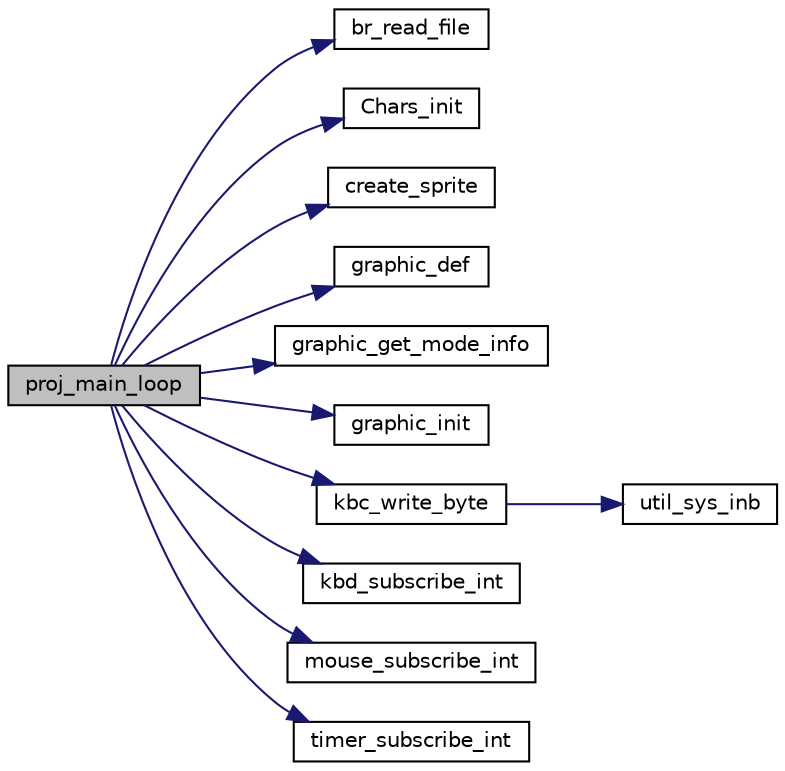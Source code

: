 digraph "proj_main_loop"
{
 // INTERACTIVE_SVG=YES
 // LATEX_PDF_SIZE
  edge [fontname="Helvetica",fontsize="10",labelfontname="Helvetica",labelfontsize="10"];
  node [fontname="Helvetica",fontsize="10",shape=record];
  rankdir="LR";
  Node1 [label="proj_main_loop",height=0.2,width=0.4,color="black", fillcolor="grey75", style="filled", fontcolor="black",tooltip=" "];
  Node1 -> Node2 [color="midnightblue",fontsize="10",style="solid",fontname="Helvetica"];
  Node2 [label="br_read_file",height=0.2,width=0.4,color="black", fillcolor="white", style="filled",URL="$group__best__results.html#ga5fe68c08a0b347fe03b0a9feb3cee4bd",tooltip=" "];
  Node1 -> Node3 [color="midnightblue",fontsize="10",style="solid",fontname="Helvetica"];
  Node3 [label="Chars_init",height=0.2,width=0.4,color="black", fillcolor="white", style="filled",URL="$_chars_8h.html#aac9705031adf87e5818e86c4272d7824",tooltip=" "];
  Node1 -> Node4 [color="midnightblue",fontsize="10",style="solid",fontname="Helvetica"];
  Node4 [label="create_sprite",height=0.2,width=0.4,color="black", fillcolor="white", style="filled",URL="$group__sprite.html#gab80466bb75012fbb9c5051942fe11dc2",tooltip=" "];
  Node1 -> Node5 [color="midnightblue",fontsize="10",style="solid",fontname="Helvetica"];
  Node5 [label="graphic_def",height=0.2,width=0.4,color="black", fillcolor="white", style="filled",URL="$graphic_8h.html#a45c6365a39d5bf3c53cc90adc8fc4651",tooltip=" "];
  Node1 -> Node6 [color="midnightblue",fontsize="10",style="solid",fontname="Helvetica"];
  Node6 [label="graphic_get_mode_info",height=0.2,width=0.4,color="black", fillcolor="white", style="filled",URL="$graphic_8h.html#a99dc9db52c0f7227737c7883ce211fa6",tooltip=" "];
  Node1 -> Node7 [color="midnightblue",fontsize="10",style="solid",fontname="Helvetica"];
  Node7 [label="graphic_init",height=0.2,width=0.4,color="black", fillcolor="white", style="filled",URL="$graphic_8h.html#a229e9db0d688e31fb674a248eca65213",tooltip=" "];
  Node1 -> Node8 [color="midnightblue",fontsize="10",style="solid",fontname="Helvetica"];
  Node8 [label="kbc_write_byte",height=0.2,width=0.4,color="black", fillcolor="white", style="filled",URL="$mouse_8h.html#a64f61f5254105e5e3229760dc9cf1d9b",tooltip=" "];
  Node8 -> Node9 [color="midnightblue",fontsize="10",style="solid",fontname="Helvetica"];
  Node9 [label="util_sys_inb",height=0.2,width=0.4,color="black", fillcolor="white", style="filled",URL="$utils_8h.html#a79a031a8611f5b2d6afa4158e92b0fb4",tooltip="Invokes sys_inb() system call but reads the value into a uint8_t variable."];
  Node1 -> Node10 [color="midnightblue",fontsize="10",style="solid",fontname="Helvetica"];
  Node10 [label="kbd_subscribe_int",height=0.2,width=0.4,color="black", fillcolor="white", style="filled",URL="$keyboard_8h.html#a4ac9231a99a664d6a9f0b69767e0d707",tooltip=" "];
  Node1 -> Node11 [color="midnightblue",fontsize="10",style="solid",fontname="Helvetica"];
  Node11 [label="mouse_subscribe_int",height=0.2,width=0.4,color="black", fillcolor="white", style="filled",URL="$mouse_8h.html#a20285aed4b3ef45812cd967532dd09db",tooltip=" "];
  Node1 -> Node12 [color="midnightblue",fontsize="10",style="solid",fontname="Helvetica"];
  Node12 [label="timer_subscribe_int",height=0.2,width=0.4,color="black", fillcolor="white", style="filled",URL="$timer_8h.html#ac57a7e1140a7e00ad95ac5488d2a671b",tooltip=" "];
}
